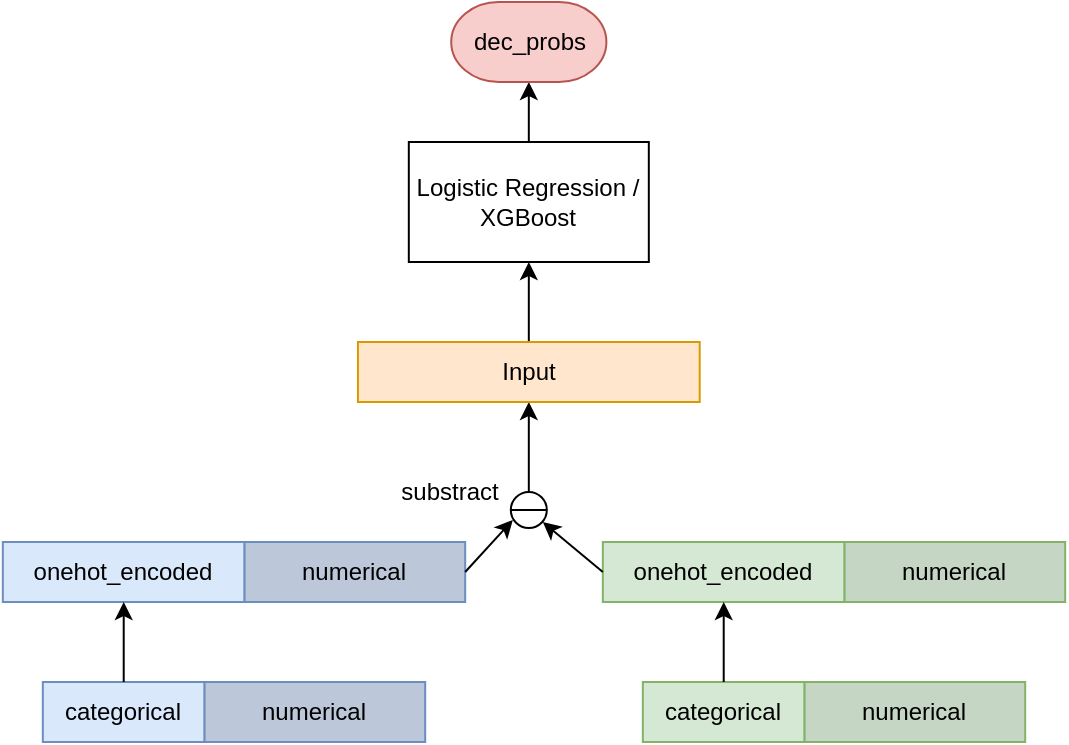 <mxfile>
    <diagram id="SHnt0kcuNpL9-qPDVJYP" name="第 1 页">
        <mxGraphModel dx="1616" dy="1142" grid="1" gridSize="10" guides="1" tooltips="1" connect="1" arrows="1" fold="1" page="1" pageScale="1" pageWidth="827" pageHeight="1169" math="0" shadow="0">
            <root>
                <mxCell id="0"/>
                <mxCell id="1" parent="0"/>
                <mxCell id="2" style="edgeStyle=none;html=1;exitX=0.5;exitY=0;exitDx=0;exitDy=0;entryX=0.5;entryY=1;entryDx=0;entryDy=0;endArrow=classic;endFill=1;" edge="1" parent="1" source="3">
                    <mxGeometry relative="1" as="geometry">
                        <mxPoint x="492.41" y="410" as="targetPoint"/>
                    </mxGeometry>
                </mxCell>
                <mxCell id="3" value="Logistic Regression / XGBoost" style="rounded=0;whiteSpace=wrap;html=1;" vertex="1" parent="1">
                    <mxGeometry x="432.41" y="440" width="120" height="60" as="geometry"/>
                </mxCell>
                <mxCell id="4" value="" style="group" vertex="1" connectable="0" parent="1">
                    <mxGeometry x="549.414" y="710" width="191.176" height="30" as="geometry"/>
                </mxCell>
                <mxCell id="5" value="categorical" style="rounded=0;whiteSpace=wrap;html=1;fillColor=#d5e8d4;strokeColor=#82b366;" vertex="1" parent="4">
                    <mxGeometry width="80.882" height="30" as="geometry"/>
                </mxCell>
                <mxCell id="6" value="numerical" style="rounded=0;whiteSpace=wrap;html=1;fillColor=#C5D6C4;strokeColor=#82b366;" vertex="1" parent="4">
                    <mxGeometry x="80.882" width="110.294" height="30" as="geometry"/>
                </mxCell>
                <mxCell id="7" value="" style="group" vertex="1" connectable="0" parent="1">
                    <mxGeometry x="249.414" y="710" width="191.176" height="30" as="geometry"/>
                </mxCell>
                <mxCell id="8" value="categorical" style="rounded=0;whiteSpace=wrap;html=1;fillColor=#dae8fc;strokeColor=#6c8ebf;" vertex="1" parent="7">
                    <mxGeometry width="80.882" height="30" as="geometry"/>
                </mxCell>
                <mxCell id="9" value="numerical" style="rounded=0;whiteSpace=wrap;html=1;fillColor=#BCC8D9;strokeColor=#6c8ebf;" vertex="1" parent="7">
                    <mxGeometry x="80.882" width="110.294" height="30" as="geometry"/>
                </mxCell>
                <mxCell id="10" value="" style="group" vertex="1" connectable="0" parent="1">
                    <mxGeometry x="269.414" y="640" width="191.176" height="30" as="geometry"/>
                </mxCell>
                <mxCell id="11" value="onehot_encoded" style="rounded=0;whiteSpace=wrap;html=1;fillColor=#dae8fc;strokeColor=#6c8ebf;" vertex="1" parent="10">
                    <mxGeometry x="-40" width="120.88" height="30" as="geometry"/>
                </mxCell>
                <mxCell id="12" value="numerical" style="rounded=0;whiteSpace=wrap;html=1;fillColor=#BCC8D9;strokeColor=#6c8ebf;" vertex="1" parent="10">
                    <mxGeometry x="80.882" width="110.294" height="30" as="geometry"/>
                </mxCell>
                <mxCell id="13" style="edgeStyle=none;html=1;exitX=0.5;exitY=0;exitDx=0;exitDy=0;entryX=0.5;entryY=1;entryDx=0;entryDy=0;" edge="1" parent="1" source="8" target="11">
                    <mxGeometry relative="1" as="geometry">
                        <mxPoint x="289.41" y="670" as="targetPoint"/>
                    </mxGeometry>
                </mxCell>
                <mxCell id="14" value="" style="group" vertex="1" connectable="0" parent="1">
                    <mxGeometry x="569.414" y="640" width="191.176" height="30" as="geometry"/>
                </mxCell>
                <mxCell id="15" value="onehot_encoded" style="rounded=0;whiteSpace=wrap;html=1;fillColor=#d5e8d4;strokeColor=#82b366;" vertex="1" parent="14">
                    <mxGeometry x="-40" width="120.88" height="30" as="geometry"/>
                </mxCell>
                <mxCell id="16" value="numerical" style="rounded=0;whiteSpace=wrap;html=1;fillColor=#C5D6C4;strokeColor=#82b366;" vertex="1" parent="14">
                    <mxGeometry x="80.882" width="110.294" height="30" as="geometry"/>
                </mxCell>
                <mxCell id="17" style="edgeStyle=none;html=1;exitX=0.5;exitY=0;exitDx=0;exitDy=0;" edge="1" parent="1" source="5" target="15">
                    <mxGeometry relative="1" as="geometry"/>
                </mxCell>
                <mxCell id="18" style="edgeStyle=none;html=1;exitX=0.5;exitY=0;exitDx=0;exitDy=0;exitPerimeter=0;entryX=0.5;entryY=1;entryDx=0;entryDy=0;endArrow=classic;endFill=1;" edge="1" parent="1" source="19" target="23">
                    <mxGeometry relative="1" as="geometry"/>
                </mxCell>
                <mxCell id="19" value="" style="pointerEvents=1;verticalLabelPosition=bottom;shadow=0;dashed=0;align=center;html=1;verticalAlign=top;shape=mxgraph.electrical.signal_sources.source;aspect=fixed;points=[[0.5,0,0],[1,0.5,0],[0.5,1,0],[0,0.5,0]];elSignalType=ideal;" vertex="1" parent="1">
                    <mxGeometry x="483.41" y="615" width="18" height="18" as="geometry"/>
                </mxCell>
                <mxCell id="20" style="edgeStyle=none;html=1;endArrow=classic;endFill=1;" edge="1" parent="1">
                    <mxGeometry relative="1" as="geometry">
                        <mxPoint x="529.41" y="655" as="sourcePoint"/>
                        <mxPoint x="499.41" y="630" as="targetPoint"/>
                    </mxGeometry>
                </mxCell>
                <mxCell id="21" style="edgeStyle=none;html=1;endArrow=classic;endFill=1;exitX=1;exitY=0.5;exitDx=0;exitDy=0;" edge="1" parent="1" source="12">
                    <mxGeometry relative="1" as="geometry">
                        <mxPoint x="484.41" y="629" as="targetPoint"/>
                        <mxPoint x="466.41" y="655" as="sourcePoint"/>
                    </mxGeometry>
                </mxCell>
                <mxCell id="22" style="edgeStyle=none;html=1;exitX=0.5;exitY=0;exitDx=0;exitDy=0;entryX=0.5;entryY=1;entryDx=0;entryDy=0;endArrow=classic;endFill=1;" edge="1" parent="1" source="23" target="3">
                    <mxGeometry relative="1" as="geometry"/>
                </mxCell>
                <mxCell id="23" value="Input" style="rounded=0;whiteSpace=wrap;html=1;fillColor=#ffe6cc;strokeColor=#d79b00;" vertex="1" parent="1">
                    <mxGeometry x="406.97" y="540" width="170.88" height="30" as="geometry"/>
                </mxCell>
                <mxCell id="24" value="substract" style="text;html=1;strokeColor=none;fillColor=none;align=center;verticalAlign=middle;whiteSpace=wrap;rounded=0;" vertex="1" parent="1">
                    <mxGeometry x="423.41" y="600" width="60" height="30" as="geometry"/>
                </mxCell>
                <mxCell id="26" value="&lt;span&gt;dec_probs&lt;/span&gt;" style="strokeWidth=1;html=1;shape=mxgraph.flowchart.terminator;whiteSpace=wrap;fillColor=#f8cecc;strokeColor=#b85450;" vertex="1" parent="1">
                    <mxGeometry x="453.61" y="370" width="77.59" height="40" as="geometry"/>
                </mxCell>
            </root>
        </mxGraphModel>
    </diagram>
</mxfile>
